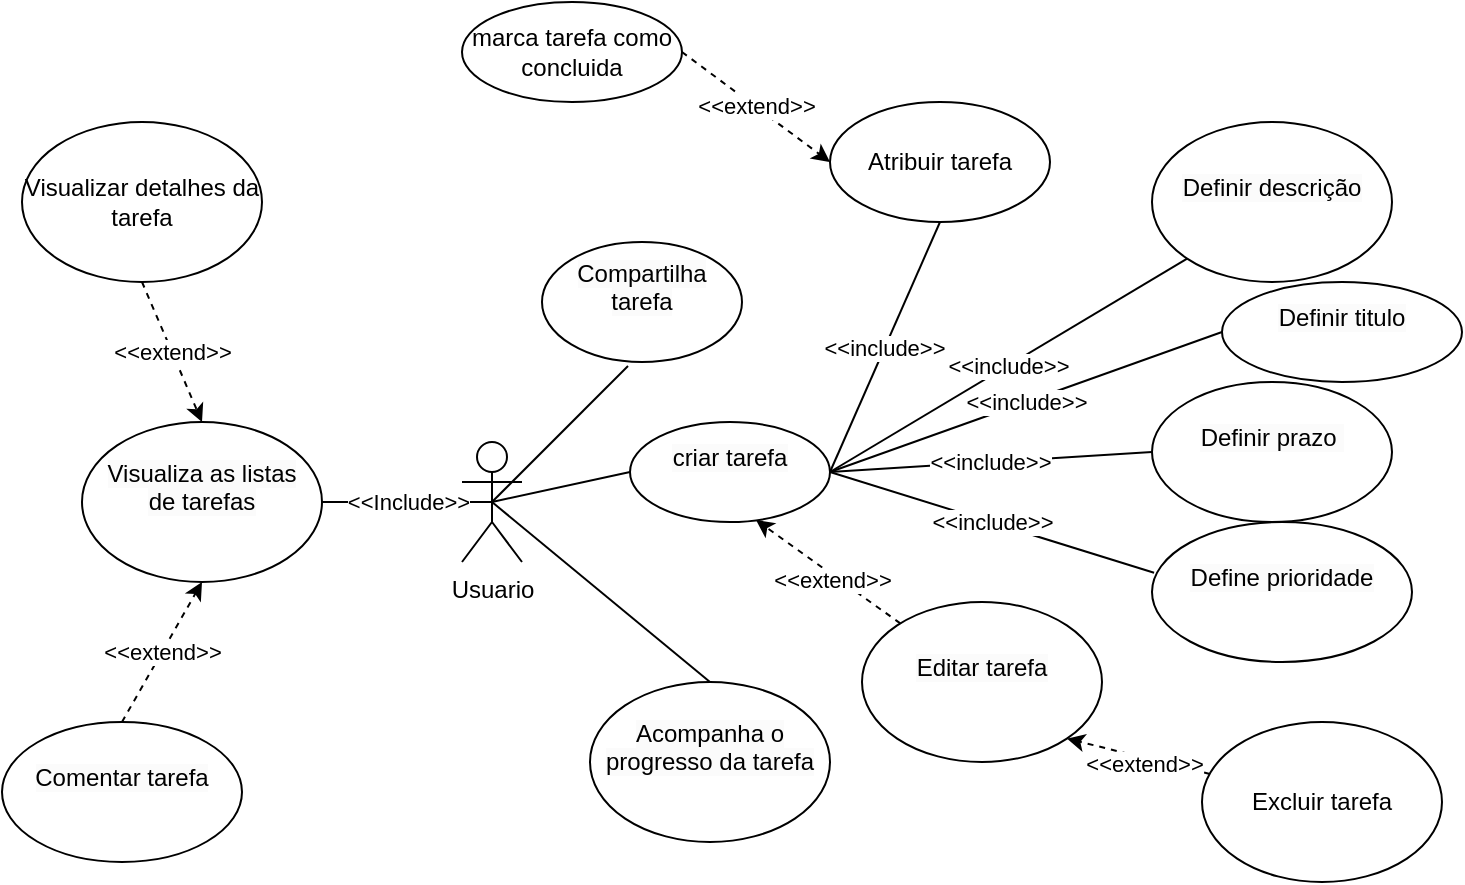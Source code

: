 <mxfile version="21.1.2" type="github">
  <diagram name="Página-1" id="NS9QbJnQYYJEEJ6CldFP">
    <mxGraphModel dx="880" dy="1653" grid="1" gridSize="10" guides="1" tooltips="1" connect="1" arrows="1" fold="1" page="1" pageScale="1" pageWidth="827" pageHeight="1169" math="0" shadow="0">
      <root>
        <mxCell id="0" />
        <mxCell id="1" parent="0" />
        <mxCell id="TxLJ4hfjh9g86h2HUCKz-1" value="Usuario" style="shape=umlActor;verticalLabelPosition=bottom;verticalAlign=top;html=1;outlineConnect=0;" vertex="1" parent="1">
          <mxGeometry x="230" y="160" width="30" height="60" as="geometry" />
        </mxCell>
        <mxCell id="TxLJ4hfjh9g86h2HUCKz-2" value="" style="endArrow=none;html=1;rounded=0;exitX=0.5;exitY=0.5;exitDx=0;exitDy=0;exitPerimeter=0;entryX=0;entryY=0.5;entryDx=0;entryDy=0;" edge="1" parent="1" source="TxLJ4hfjh9g86h2HUCKz-1" target="TxLJ4hfjh9g86h2HUCKz-48">
          <mxGeometry width="50" height="50" relative="1" as="geometry">
            <mxPoint x="290" y="200" as="sourcePoint" />
            <mxPoint x="340" y="180.5" as="targetPoint" />
          </mxGeometry>
        </mxCell>
        <mxCell id="TxLJ4hfjh9g86h2HUCKz-4" value="" style="endArrow=none;html=1;rounded=0;entryX=0.5;entryY=0.5;entryDx=0;entryDy=0;entryPerimeter=0;exitX=0.43;exitY=1.033;exitDx=0;exitDy=0;exitPerimeter=0;" edge="1" parent="1" source="TxLJ4hfjh9g86h2HUCKz-47" target="TxLJ4hfjh9g86h2HUCKz-1">
          <mxGeometry width="50" height="50" relative="1" as="geometry">
            <mxPoint x="340" y="97.5" as="sourcePoint" />
            <mxPoint x="440" y="230" as="targetPoint" />
          </mxGeometry>
        </mxCell>
        <mxCell id="TxLJ4hfjh9g86h2HUCKz-10" value="" style="endArrow=none;html=1;rounded=0;entryX=0.5;entryY=0.5;entryDx=0;entryDy=0;entryPerimeter=0;exitX=0.5;exitY=0;exitDx=0;exitDy=0;" edge="1" parent="1" source="TxLJ4hfjh9g86h2HUCKz-50" target="TxLJ4hfjh9g86h2HUCKz-1">
          <mxGeometry width="50" height="50" relative="1" as="geometry">
            <mxPoint x="330" y="300" as="sourcePoint" />
            <mxPoint x="440" y="230" as="targetPoint" />
          </mxGeometry>
        </mxCell>
        <mxCell id="TxLJ4hfjh9g86h2HUCKz-12" value="&amp;lt;&amp;lt;Include&amp;gt;&amp;gt;" style="endArrow=none;html=1;rounded=0;entryX=0.5;entryY=0.5;entryDx=0;entryDy=0;entryPerimeter=0;exitX=1;exitY=0.5;exitDx=0;exitDy=0;" edge="1" parent="1" source="TxLJ4hfjh9g86h2HUCKz-65" target="TxLJ4hfjh9g86h2HUCKz-1">
          <mxGeometry width="50" height="50" relative="1" as="geometry">
            <mxPoint x="150" y="190" as="sourcePoint" />
            <mxPoint x="440" y="220" as="targetPoint" />
            <Array as="points" />
          </mxGeometry>
        </mxCell>
        <mxCell id="TxLJ4hfjh9g86h2HUCKz-18" value="&amp;lt;&amp;lt;include&amp;gt;&amp;gt;" style="endArrow=none;html=1;rounded=0;entryX=0;entryY=0.5;entryDx=0;entryDy=0;exitX=1;exitY=0.5;exitDx=0;exitDy=0;" edge="1" parent="1" source="TxLJ4hfjh9g86h2HUCKz-48" target="TxLJ4hfjh9g86h2HUCKz-54">
          <mxGeometry width="50" height="50" relative="1" as="geometry">
            <mxPoint x="450" y="175" as="sourcePoint" />
            <mxPoint x="570" y="165" as="targetPoint" />
          </mxGeometry>
        </mxCell>
        <mxCell id="TxLJ4hfjh9g86h2HUCKz-19" value="&amp;lt;&amp;lt;include&amp;gt;&amp;gt;" style="endArrow=none;html=1;rounded=0;entryX=1;entryY=0.5;entryDx=0;entryDy=0;exitX=0.008;exitY=0.363;exitDx=0;exitDy=0;exitPerimeter=0;" edge="1" parent="1" source="TxLJ4hfjh9g86h2HUCKz-56" target="TxLJ4hfjh9g86h2HUCKz-48">
          <mxGeometry width="50" height="50" relative="1" as="geometry">
            <mxPoint x="560" y="225" as="sourcePoint" />
            <mxPoint x="450" y="175" as="targetPoint" />
          </mxGeometry>
        </mxCell>
        <mxCell id="TxLJ4hfjh9g86h2HUCKz-20" style="edgeStyle=orthogonalEdgeStyle;rounded=0;orthogonalLoop=1;jettySize=auto;html=1;exitX=0.5;exitY=1;exitDx=0;exitDy=0;" edge="1" parent="1">
          <mxGeometry relative="1" as="geometry">
            <mxPoint x="620" y="240" as="sourcePoint" />
            <mxPoint x="620" y="240" as="targetPoint" />
          </mxGeometry>
        </mxCell>
        <mxCell id="TxLJ4hfjh9g86h2HUCKz-21" value="&amp;lt;&amp;lt;include&amp;gt;&amp;gt;" style="endArrow=none;html=1;rounded=0;entryX=1;entryY=0.5;entryDx=0;entryDy=0;exitX=0;exitY=0.5;exitDx=0;exitDy=0;" edge="1" parent="1" source="TxLJ4hfjh9g86h2HUCKz-53" target="TxLJ4hfjh9g86h2HUCKz-48">
          <mxGeometry width="50" height="50" relative="1" as="geometry">
            <mxPoint x="560" y="105" as="sourcePoint" />
            <mxPoint x="450" y="175" as="targetPoint" />
          </mxGeometry>
        </mxCell>
        <mxCell id="TxLJ4hfjh9g86h2HUCKz-23" value="&amp;lt;&amp;lt;include&amp;gt;&amp;gt;" style="endArrow=none;html=1;rounded=0;entryX=1;entryY=0.5;entryDx=0;entryDy=0;exitX=0;exitY=1;exitDx=0;exitDy=0;" edge="1" parent="1" source="TxLJ4hfjh9g86h2HUCKz-52" target="TxLJ4hfjh9g86h2HUCKz-48">
          <mxGeometry width="50" height="50" relative="1" as="geometry">
            <mxPoint x="570" y="60" as="sourcePoint" />
            <mxPoint x="450" y="175" as="targetPoint" />
          </mxGeometry>
        </mxCell>
        <mxCell id="TxLJ4hfjh9g86h2HUCKz-42" value="Visualizar detalhes da tarefa" style="ellipse;whiteSpace=wrap;html=1;" vertex="1" parent="1">
          <mxGeometry x="10" width="120" height="80" as="geometry" />
        </mxCell>
        <mxCell id="TxLJ4hfjh9g86h2HUCKz-45" value="&amp;lt;&amp;lt;extend&amp;gt;&amp;gt;" style="endArrow=classic;html=1;rounded=0;exitX=0.5;exitY=0;exitDx=0;exitDy=0;dashed=1;fillColor=default;entryX=0.5;entryY=1;entryDx=0;entryDy=0;" edge="1" parent="1" source="TxLJ4hfjh9g86h2HUCKz-46" target="TxLJ4hfjh9g86h2HUCKz-65">
          <mxGeometry relative="1" as="geometry">
            <mxPoint x="170" y="50" as="sourcePoint" />
            <mxPoint x="90" y="220" as="targetPoint" />
          </mxGeometry>
        </mxCell>
        <mxCell id="TxLJ4hfjh9g86h2HUCKz-46" value="&#xa;&lt;span style=&quot;color: rgb(0, 0, 0); font-family: Helvetica; font-size: 12px; font-style: normal; font-variant-ligatures: normal; font-variant-caps: normal; font-weight: 400; letter-spacing: normal; orphans: 2; text-align: center; text-indent: 0px; text-transform: none; widows: 2; word-spacing: 0px; -webkit-text-stroke-width: 0px; background-color: rgb(251, 251, 251); text-decoration-thickness: initial; text-decoration-style: initial; text-decoration-color: initial; float: none; display: inline !important;&quot;&gt;Comentar tarefa&lt;/span&gt;&#xa;&#xa;" style="ellipse;whiteSpace=wrap;html=1;" vertex="1" parent="1">
          <mxGeometry y="300" width="120" height="70" as="geometry" />
        </mxCell>
        <mxCell id="TxLJ4hfjh9g86h2HUCKz-47" value="&#xa;&lt;span style=&quot;color: rgb(0, 0, 0); font-family: Helvetica; font-size: 12px; font-style: normal; font-variant-ligatures: normal; font-variant-caps: normal; font-weight: 400; letter-spacing: normal; orphans: 2; text-align: center; text-indent: 0px; text-transform: none; widows: 2; word-spacing: 0px; -webkit-text-stroke-width: 0px; background-color: rgb(251, 251, 251); text-decoration-thickness: initial; text-decoration-style: initial; text-decoration-color: initial; float: none; display: inline !important;&quot;&gt;Compartilha tarefa&lt;/span&gt;&#xa;&#xa;" style="ellipse;whiteSpace=wrap;html=1;" vertex="1" parent="1">
          <mxGeometry x="270" y="60" width="100" height="60" as="geometry" />
        </mxCell>
        <mxCell id="TxLJ4hfjh9g86h2HUCKz-48" value="&#xa;&lt;span style=&quot;color: rgb(0, 0, 0); font-family: Helvetica; font-size: 12px; font-style: normal; font-variant-ligatures: normal; font-variant-caps: normal; font-weight: 400; letter-spacing: normal; orphans: 2; text-align: center; text-indent: 0px; text-transform: none; widows: 2; word-spacing: 0px; -webkit-text-stroke-width: 0px; background-color: rgb(251, 251, 251); text-decoration-thickness: initial; text-decoration-style: initial; text-decoration-color: initial; float: none; display: inline !important;&quot;&gt;criar tarefa&lt;/span&gt;&#xa;&#xa;" style="ellipse;whiteSpace=wrap;html=1;" vertex="1" parent="1">
          <mxGeometry x="314" y="150" width="100" height="50" as="geometry" />
        </mxCell>
        <mxCell id="TxLJ4hfjh9g86h2HUCKz-49" value="&amp;lt;&amp;lt;extend&amp;gt;&amp;gt;" style="endArrow=classic;html=1;rounded=0;dashed=1;fillColor=default;entryX=0.63;entryY=0.98;entryDx=0;entryDy=0;entryPerimeter=0;" edge="1" parent="1" source="TxLJ4hfjh9g86h2HUCKz-51" target="TxLJ4hfjh9g86h2HUCKz-48">
          <mxGeometry x="-0.063" y="3" relative="1" as="geometry">
            <mxPoint x="430" y="140" as="sourcePoint" />
            <mxPoint x="440" y="240" as="targetPoint" />
            <mxPoint x="1" as="offset" />
          </mxGeometry>
        </mxCell>
        <mxCell id="TxLJ4hfjh9g86h2HUCKz-50" value="&#xa;&lt;span style=&quot;color: rgb(0, 0, 0); font-family: Helvetica; font-size: 12px; font-style: normal; font-variant-ligatures: normal; font-variant-caps: normal; font-weight: 400; letter-spacing: normal; orphans: 2; text-align: center; text-indent: 0px; text-transform: none; widows: 2; word-spacing: 0px; -webkit-text-stroke-width: 0px; background-color: rgb(251, 251, 251); text-decoration-thickness: initial; text-decoration-style: initial; text-decoration-color: initial; float: none; display: inline !important;&quot;&gt;Acompanha o progresso da tarefa&lt;/span&gt;&#xa;&#xa;" style="ellipse;whiteSpace=wrap;html=1;" vertex="1" parent="1">
          <mxGeometry x="294" y="280" width="120" height="80" as="geometry" />
        </mxCell>
        <mxCell id="TxLJ4hfjh9g86h2HUCKz-51" value="&#xa;&lt;span style=&quot;color: rgb(0, 0, 0); font-family: Helvetica; font-size: 12px; font-style: normal; font-variant-ligatures: normal; font-variant-caps: normal; font-weight: 400; letter-spacing: normal; orphans: 2; text-align: center; text-indent: 0px; text-transform: none; widows: 2; word-spacing: 0px; -webkit-text-stroke-width: 0px; background-color: rgb(251, 251, 251); text-decoration-thickness: initial; text-decoration-style: initial; text-decoration-color: initial; float: none; display: inline !important;&quot;&gt;Editar tarefa&lt;/span&gt;&#xa;&#xa;" style="ellipse;whiteSpace=wrap;html=1;" vertex="1" parent="1">
          <mxGeometry x="430" y="240" width="120" height="80" as="geometry" />
        </mxCell>
        <mxCell id="TxLJ4hfjh9g86h2HUCKz-52" value="&#xa;&lt;span style=&quot;color: rgb(0, 0, 0); font-family: Helvetica; font-size: 12px; font-style: normal; font-variant-ligatures: normal; font-variant-caps: normal; font-weight: 400; letter-spacing: normal; orphans: 2; text-align: center; text-indent: 0px; text-transform: none; widows: 2; word-spacing: 0px; -webkit-text-stroke-width: 0px; background-color: rgb(251, 251, 251); text-decoration-thickness: initial; text-decoration-style: initial; text-decoration-color: initial; float: none; display: inline !important;&quot;&gt;Definir descrição&lt;/span&gt;&#xa;&#xa;" style="ellipse;whiteSpace=wrap;html=1;" vertex="1" parent="1">
          <mxGeometry x="575" width="120" height="80" as="geometry" />
        </mxCell>
        <mxCell id="TxLJ4hfjh9g86h2HUCKz-53" value="&#xa;&lt;span style=&quot;color: rgb(0, 0, 0); font-family: Helvetica; font-size: 12px; font-style: normal; font-variant-ligatures: normal; font-variant-caps: normal; font-weight: 400; letter-spacing: normal; orphans: 2; text-align: center; text-indent: 0px; text-transform: none; widows: 2; word-spacing: 0px; -webkit-text-stroke-width: 0px; background-color: rgb(251, 251, 251); text-decoration-thickness: initial; text-decoration-style: initial; text-decoration-color: initial; float: none; display: inline !important;&quot;&gt;Definir titulo&lt;/span&gt;&#xa;&#xa;" style="ellipse;whiteSpace=wrap;html=1;" vertex="1" parent="1">
          <mxGeometry x="610" y="80" width="120" height="50" as="geometry" />
        </mxCell>
        <mxCell id="TxLJ4hfjh9g86h2HUCKz-54" value="&#xa;&lt;span style=&quot;color: rgb(0, 0, 0); font-family: Helvetica; font-size: 12px; font-style: normal; font-variant-ligatures: normal; font-variant-caps: normal; font-weight: 400; letter-spacing: normal; orphans: 2; text-align: center; text-indent: 0px; text-transform: none; widows: 2; word-spacing: 0px; -webkit-text-stroke-width: 0px; background-color: rgb(251, 251, 251); text-decoration-thickness: initial; text-decoration-style: initial; text-decoration-color: initial; float: none; display: inline !important;&quot;&gt;Definir prazo&amp;nbsp;&lt;/span&gt;&#xa;&#xa;" style="ellipse;whiteSpace=wrap;html=1;" vertex="1" parent="1">
          <mxGeometry x="575" y="130" width="120" height="70" as="geometry" />
        </mxCell>
        <mxCell id="TxLJ4hfjh9g86h2HUCKz-56" value="&#xa;&lt;span style=&quot;color: rgb(0, 0, 0); font-family: Helvetica; font-size: 12px; font-style: normal; font-variant-ligatures: normal; font-variant-caps: normal; font-weight: 400; letter-spacing: normal; orphans: 2; text-align: center; text-indent: 0px; text-transform: none; widows: 2; word-spacing: 0px; -webkit-text-stroke-width: 0px; background-color: rgb(251, 251, 251); text-decoration-thickness: initial; text-decoration-style: initial; text-decoration-color: initial; float: none; display: inline !important;&quot;&gt;Define prioridade&lt;/span&gt;&#xa;&#xa;" style="ellipse;whiteSpace=wrap;html=1;" vertex="1" parent="1">
          <mxGeometry x="575" y="200" width="130" height="70" as="geometry" />
        </mxCell>
        <mxCell id="TxLJ4hfjh9g86h2HUCKz-57" value="&amp;lt;&amp;lt;extend&amp;gt;&amp;gt;" style="endArrow=classic;html=1;rounded=0;exitX=0.033;exitY=0.325;exitDx=0;exitDy=0;dashed=1;fillColor=default;exitPerimeter=0;entryX=1;entryY=1;entryDx=0;entryDy=0;" edge="1" parent="1" source="TxLJ4hfjh9g86h2HUCKz-58" target="TxLJ4hfjh9g86h2HUCKz-51">
          <mxGeometry x="-0.063" y="3" relative="1" as="geometry">
            <mxPoint x="540" y="360" as="sourcePoint" />
            <mxPoint x="560" y="310" as="targetPoint" />
            <mxPoint x="1" as="offset" />
          </mxGeometry>
        </mxCell>
        <mxCell id="TxLJ4hfjh9g86h2HUCKz-58" value="Excluir tarefa" style="ellipse;whiteSpace=wrap;html=1;" vertex="1" parent="1">
          <mxGeometry x="600" y="300" width="120" height="80" as="geometry" />
        </mxCell>
        <mxCell id="TxLJ4hfjh9g86h2HUCKz-59" value="&amp;lt;&amp;lt;include&amp;gt;&amp;gt;" style="endArrow=none;html=1;rounded=0;entryX=1;entryY=0.5;entryDx=0;entryDy=0;exitX=0.5;exitY=1;exitDx=0;exitDy=0;" edge="1" parent="1" source="TxLJ4hfjh9g86h2HUCKz-60" target="TxLJ4hfjh9g86h2HUCKz-48">
          <mxGeometry width="50" height="50" relative="1" as="geometry">
            <mxPoint x="490" y="60" as="sourcePoint" />
            <mxPoint x="330" y="170" as="targetPoint" />
          </mxGeometry>
        </mxCell>
        <mxCell id="TxLJ4hfjh9g86h2HUCKz-60" value="Atribuir tarefa" style="ellipse;whiteSpace=wrap;html=1;" vertex="1" parent="1">
          <mxGeometry x="414" y="-10" width="110" height="60" as="geometry" />
        </mxCell>
        <mxCell id="TxLJ4hfjh9g86h2HUCKz-63" value="&amp;lt;&amp;lt;extend&amp;gt;&amp;gt;" style="endArrow=classic;html=1;rounded=0;exitX=1;exitY=0.5;exitDx=0;exitDy=0;dashed=1;fillColor=default;entryX=0;entryY=0.5;entryDx=0;entryDy=0;" edge="1" parent="1" source="TxLJ4hfjh9g86h2HUCKz-64" target="TxLJ4hfjh9g86h2HUCKz-60">
          <mxGeometry relative="1" as="geometry">
            <mxPoint x="290" y="-60" as="sourcePoint" />
            <mxPoint x="350" y="30" as="targetPoint" />
          </mxGeometry>
        </mxCell>
        <mxCell id="TxLJ4hfjh9g86h2HUCKz-64" value="marca tarefa como concluida" style="ellipse;whiteSpace=wrap;html=1;" vertex="1" parent="1">
          <mxGeometry x="230" y="-60" width="110" height="50" as="geometry" />
        </mxCell>
        <mxCell id="TxLJ4hfjh9g86h2HUCKz-65" value="&#xa;&lt;span style=&quot;color: rgb(0, 0, 0); font-family: Helvetica; font-size: 12px; font-style: normal; font-variant-ligatures: normal; font-variant-caps: normal; font-weight: 400; letter-spacing: normal; orphans: 2; text-align: center; text-indent: 0px; text-transform: none; widows: 2; word-spacing: 0px; -webkit-text-stroke-width: 0px; background-color: rgb(251, 251, 251); text-decoration-thickness: initial; text-decoration-style: initial; text-decoration-color: initial; float: none; display: inline !important;&quot;&gt;Visualiza as listas de&amp;nbsp;tarefas&lt;/span&gt;&#xa;&#xa;" style="ellipse;whiteSpace=wrap;html=1;" vertex="1" parent="1">
          <mxGeometry x="40" y="150" width="120" height="80" as="geometry" />
        </mxCell>
        <mxCell id="TxLJ4hfjh9g86h2HUCKz-66" value="&amp;lt;&amp;lt;extend&amp;gt;&amp;gt;" style="endArrow=classic;html=1;rounded=0;exitX=0.5;exitY=1;exitDx=0;exitDy=0;dashed=1;fillColor=default;entryX=0.5;entryY=0;entryDx=0;entryDy=0;" edge="1" parent="1" source="TxLJ4hfjh9g86h2HUCKz-42" target="TxLJ4hfjh9g86h2HUCKz-65">
          <mxGeometry relative="1" as="geometry">
            <mxPoint x="190" y="40" as="sourcePoint" />
            <mxPoint x="230" y="-30" as="targetPoint" />
          </mxGeometry>
        </mxCell>
      </root>
    </mxGraphModel>
  </diagram>
</mxfile>
